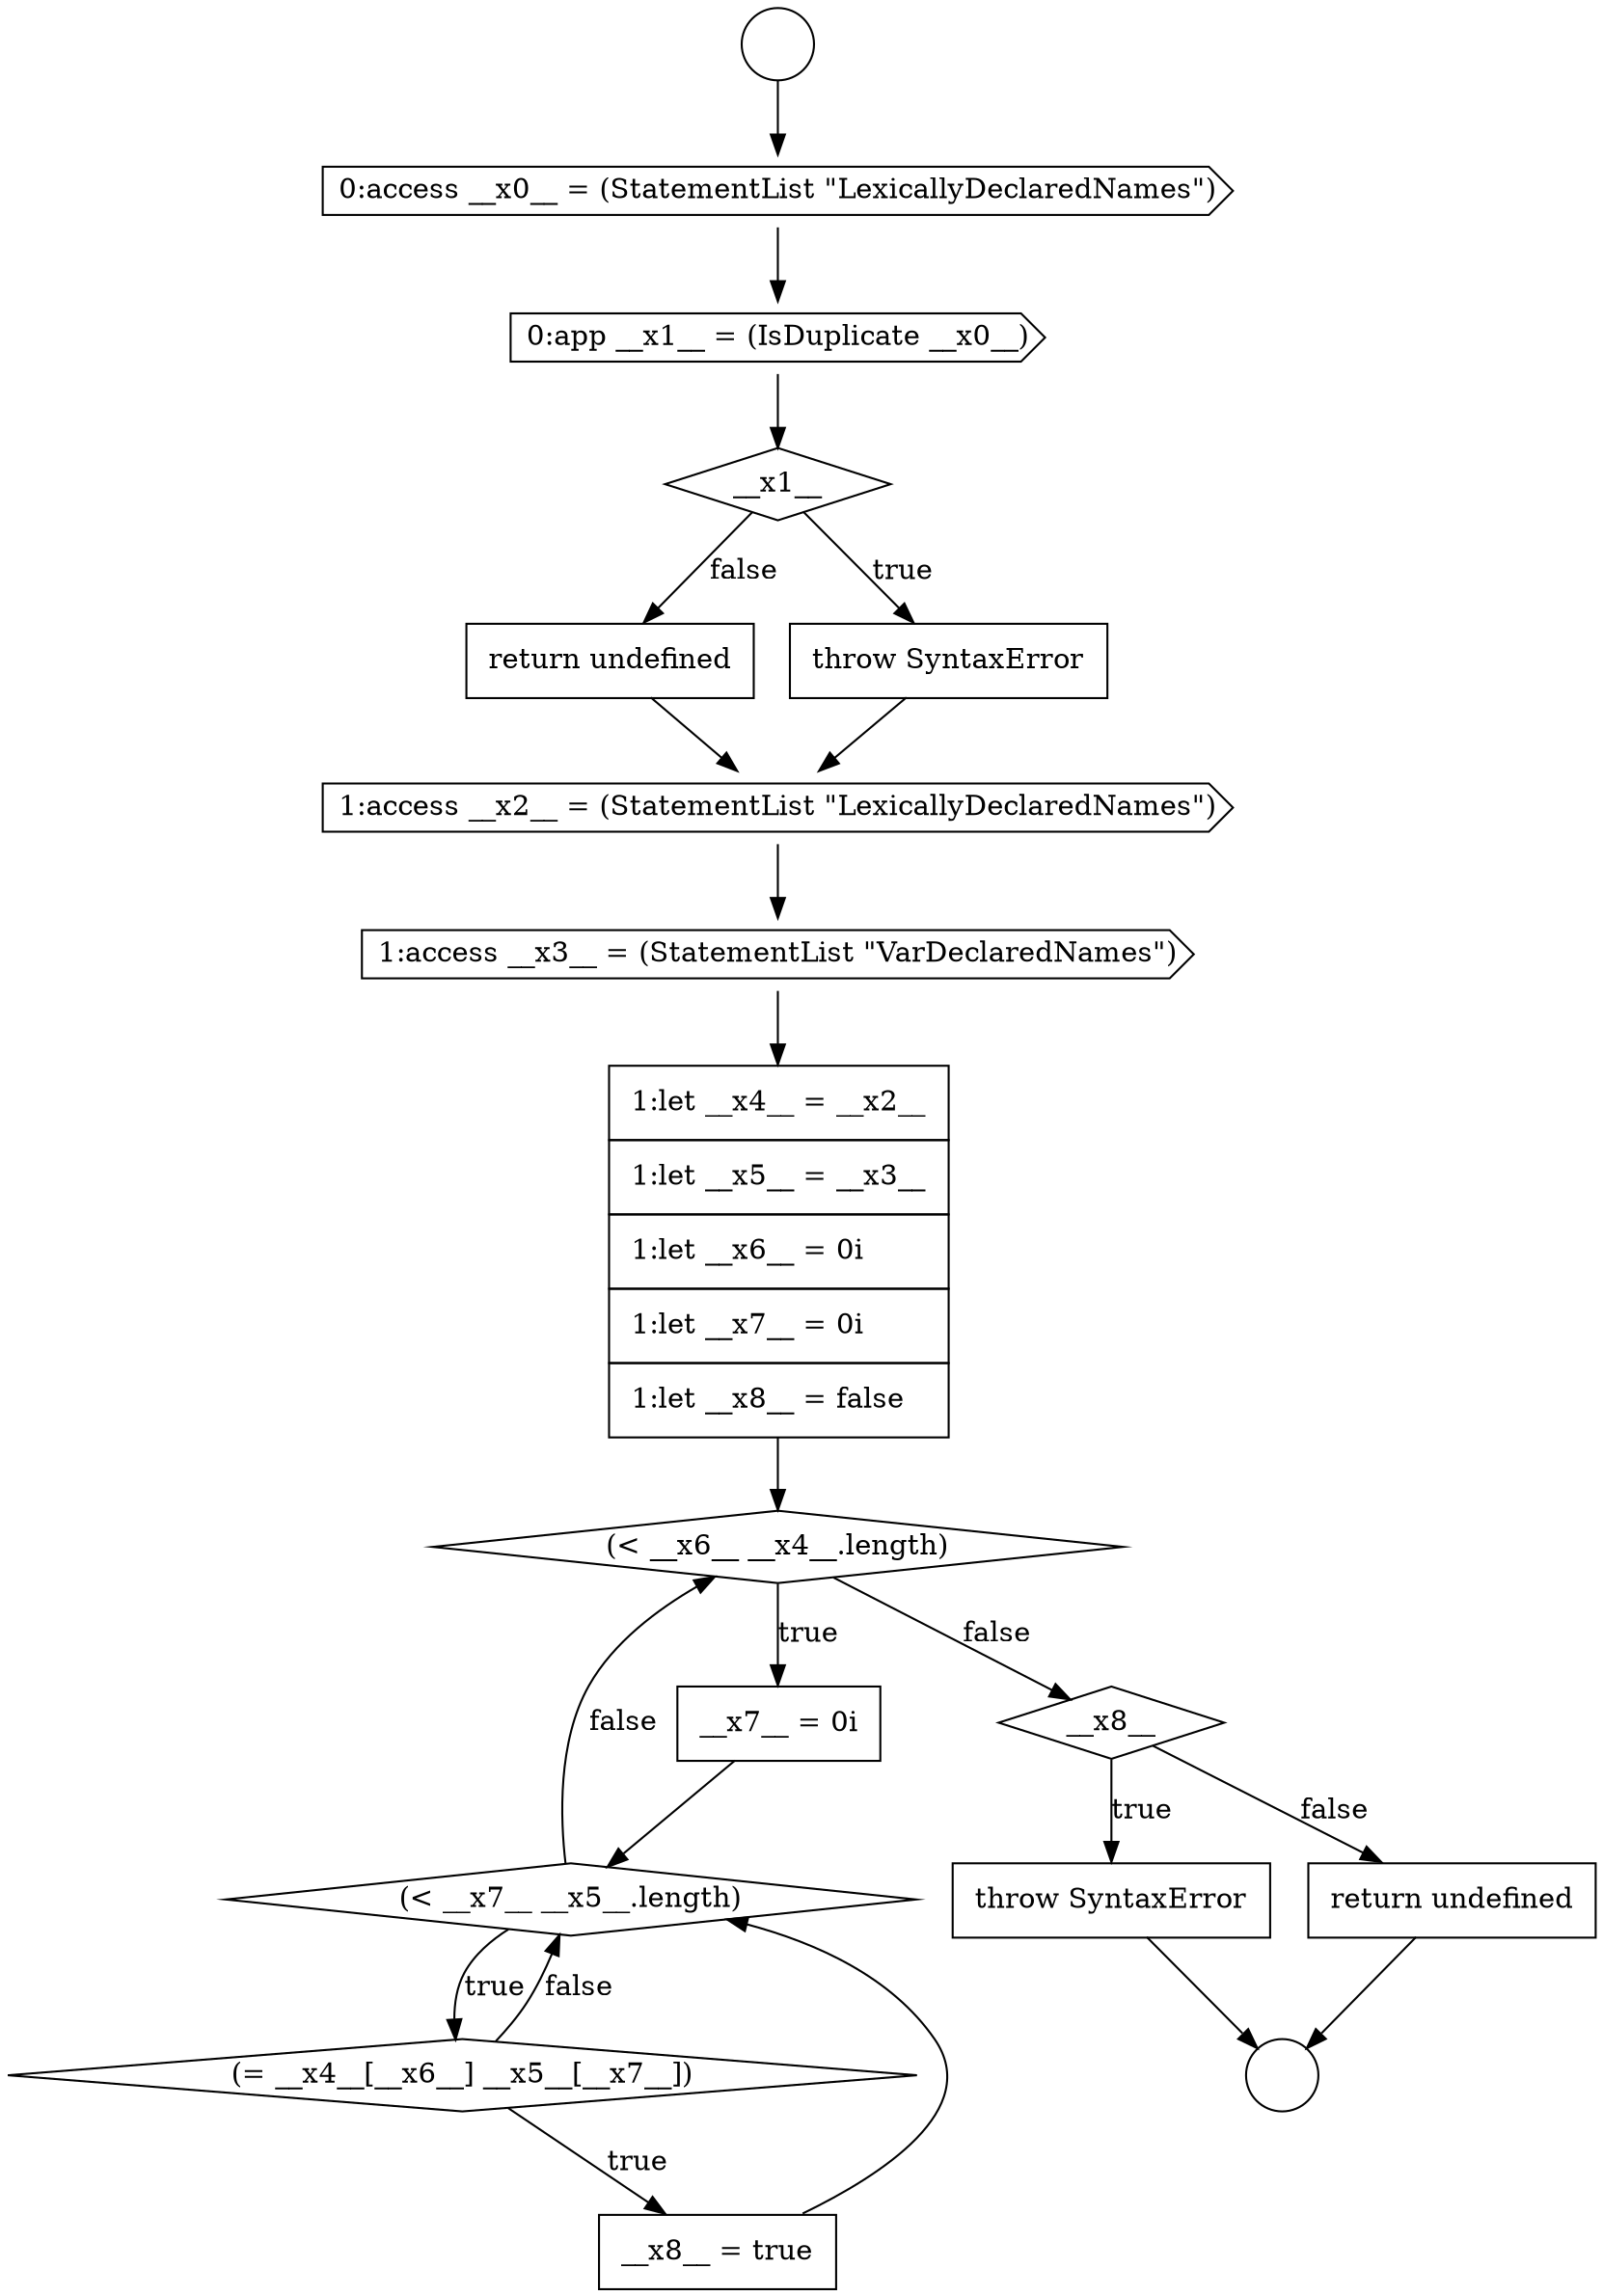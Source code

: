 digraph {
  node19904 [shape=circle label=" " color="black" fillcolor="white" style=filled]
  node19919 [shape=none, margin=0, label=<<font color="black">
    <table border="0" cellborder="1" cellspacing="0" cellpadding="10">
      <tr><td align="left">throw SyntaxError</td></tr>
    </table>
  </font>> color="black" fillcolor="white" style=filled]
  node19915 [shape=diamond, label=<<font color="black">(&lt; __x7__ __x5__.length)</font>> color="black" fillcolor="white" style=filled]
  node19905 [shape=cds, label=<<font color="black">0:access __x0__ = (StatementList &quot;LexicallyDeclaredNames&quot;)</font>> color="black" fillcolor="white" style=filled]
  node19903 [shape=circle label=" " color="black" fillcolor="white" style=filled]
  node19914 [shape=none, margin=0, label=<<font color="black">
    <table border="0" cellborder="1" cellspacing="0" cellpadding="10">
      <tr><td align="left">__x7__ = 0i</td></tr>
    </table>
  </font>> color="black" fillcolor="white" style=filled]
  node19918 [shape=diamond, label=<<font color="black">__x8__</font>> color="black" fillcolor="white" style=filled]
  node19906 [shape=cds, label=<<font color="black">0:app __x1__ = (IsDuplicate __x0__)</font>> color="black" fillcolor="white" style=filled]
  node19911 [shape=cds, label=<<font color="black">1:access __x3__ = (StatementList &quot;VarDeclaredNames&quot;)</font>> color="black" fillcolor="white" style=filled]
  node19909 [shape=none, margin=0, label=<<font color="black">
    <table border="0" cellborder="1" cellspacing="0" cellpadding="10">
      <tr><td align="left">return undefined</td></tr>
    </table>
  </font>> color="black" fillcolor="white" style=filled]
  node19913 [shape=diamond, label=<<font color="black">(&lt; __x6__ __x4__.length)</font>> color="black" fillcolor="white" style=filled]
  node19917 [shape=none, margin=0, label=<<font color="black">
    <table border="0" cellborder="1" cellspacing="0" cellpadding="10">
      <tr><td align="left">__x8__ = true</td></tr>
    </table>
  </font>> color="black" fillcolor="white" style=filled]
  node19912 [shape=none, margin=0, label=<<font color="black">
    <table border="0" cellborder="1" cellspacing="0" cellpadding="10">
      <tr><td align="left">1:let __x4__ = __x2__</td></tr>
      <tr><td align="left">1:let __x5__ = __x3__</td></tr>
      <tr><td align="left">1:let __x6__ = 0i</td></tr>
      <tr><td align="left">1:let __x7__ = 0i</td></tr>
      <tr><td align="left">1:let __x8__ = false</td></tr>
    </table>
  </font>> color="black" fillcolor="white" style=filled]
  node19920 [shape=none, margin=0, label=<<font color="black">
    <table border="0" cellborder="1" cellspacing="0" cellpadding="10">
      <tr><td align="left">return undefined</td></tr>
    </table>
  </font>> color="black" fillcolor="white" style=filled]
  node19916 [shape=diamond, label=<<font color="black">(= __x4__[__x6__] __x5__[__x7__])</font>> color="black" fillcolor="white" style=filled]
  node19908 [shape=none, margin=0, label=<<font color="black">
    <table border="0" cellborder="1" cellspacing="0" cellpadding="10">
      <tr><td align="left">throw SyntaxError</td></tr>
    </table>
  </font>> color="black" fillcolor="white" style=filled]
  node19907 [shape=diamond, label=<<font color="black">__x1__</font>> color="black" fillcolor="white" style=filled]
  node19910 [shape=cds, label=<<font color="black">1:access __x2__ = (StatementList &quot;LexicallyDeclaredNames&quot;)</font>> color="black" fillcolor="white" style=filled]
  node19911 -> node19912 [ color="black"]
  node19915 -> node19916 [label=<<font color="black">true</font>> color="black"]
  node19915 -> node19913 [label=<<font color="black">false</font>> color="black"]
  node19908 -> node19910 [ color="black"]
  node19914 -> node19915 [ color="black"]
  node19903 -> node19905 [ color="black"]
  node19919 -> node19904 [ color="black"]
  node19910 -> node19911 [ color="black"]
  node19909 -> node19910 [ color="black"]
  node19920 -> node19904 [ color="black"]
  node19906 -> node19907 [ color="black"]
  node19917 -> node19915 [ color="black"]
  node19905 -> node19906 [ color="black"]
  node19916 -> node19917 [label=<<font color="black">true</font>> color="black"]
  node19916 -> node19915 [label=<<font color="black">false</font>> color="black"]
  node19907 -> node19908 [label=<<font color="black">true</font>> color="black"]
  node19907 -> node19909 [label=<<font color="black">false</font>> color="black"]
  node19912 -> node19913 [ color="black"]
  node19918 -> node19919 [label=<<font color="black">true</font>> color="black"]
  node19918 -> node19920 [label=<<font color="black">false</font>> color="black"]
  node19913 -> node19914 [label=<<font color="black">true</font>> color="black"]
  node19913 -> node19918 [label=<<font color="black">false</font>> color="black"]
}
